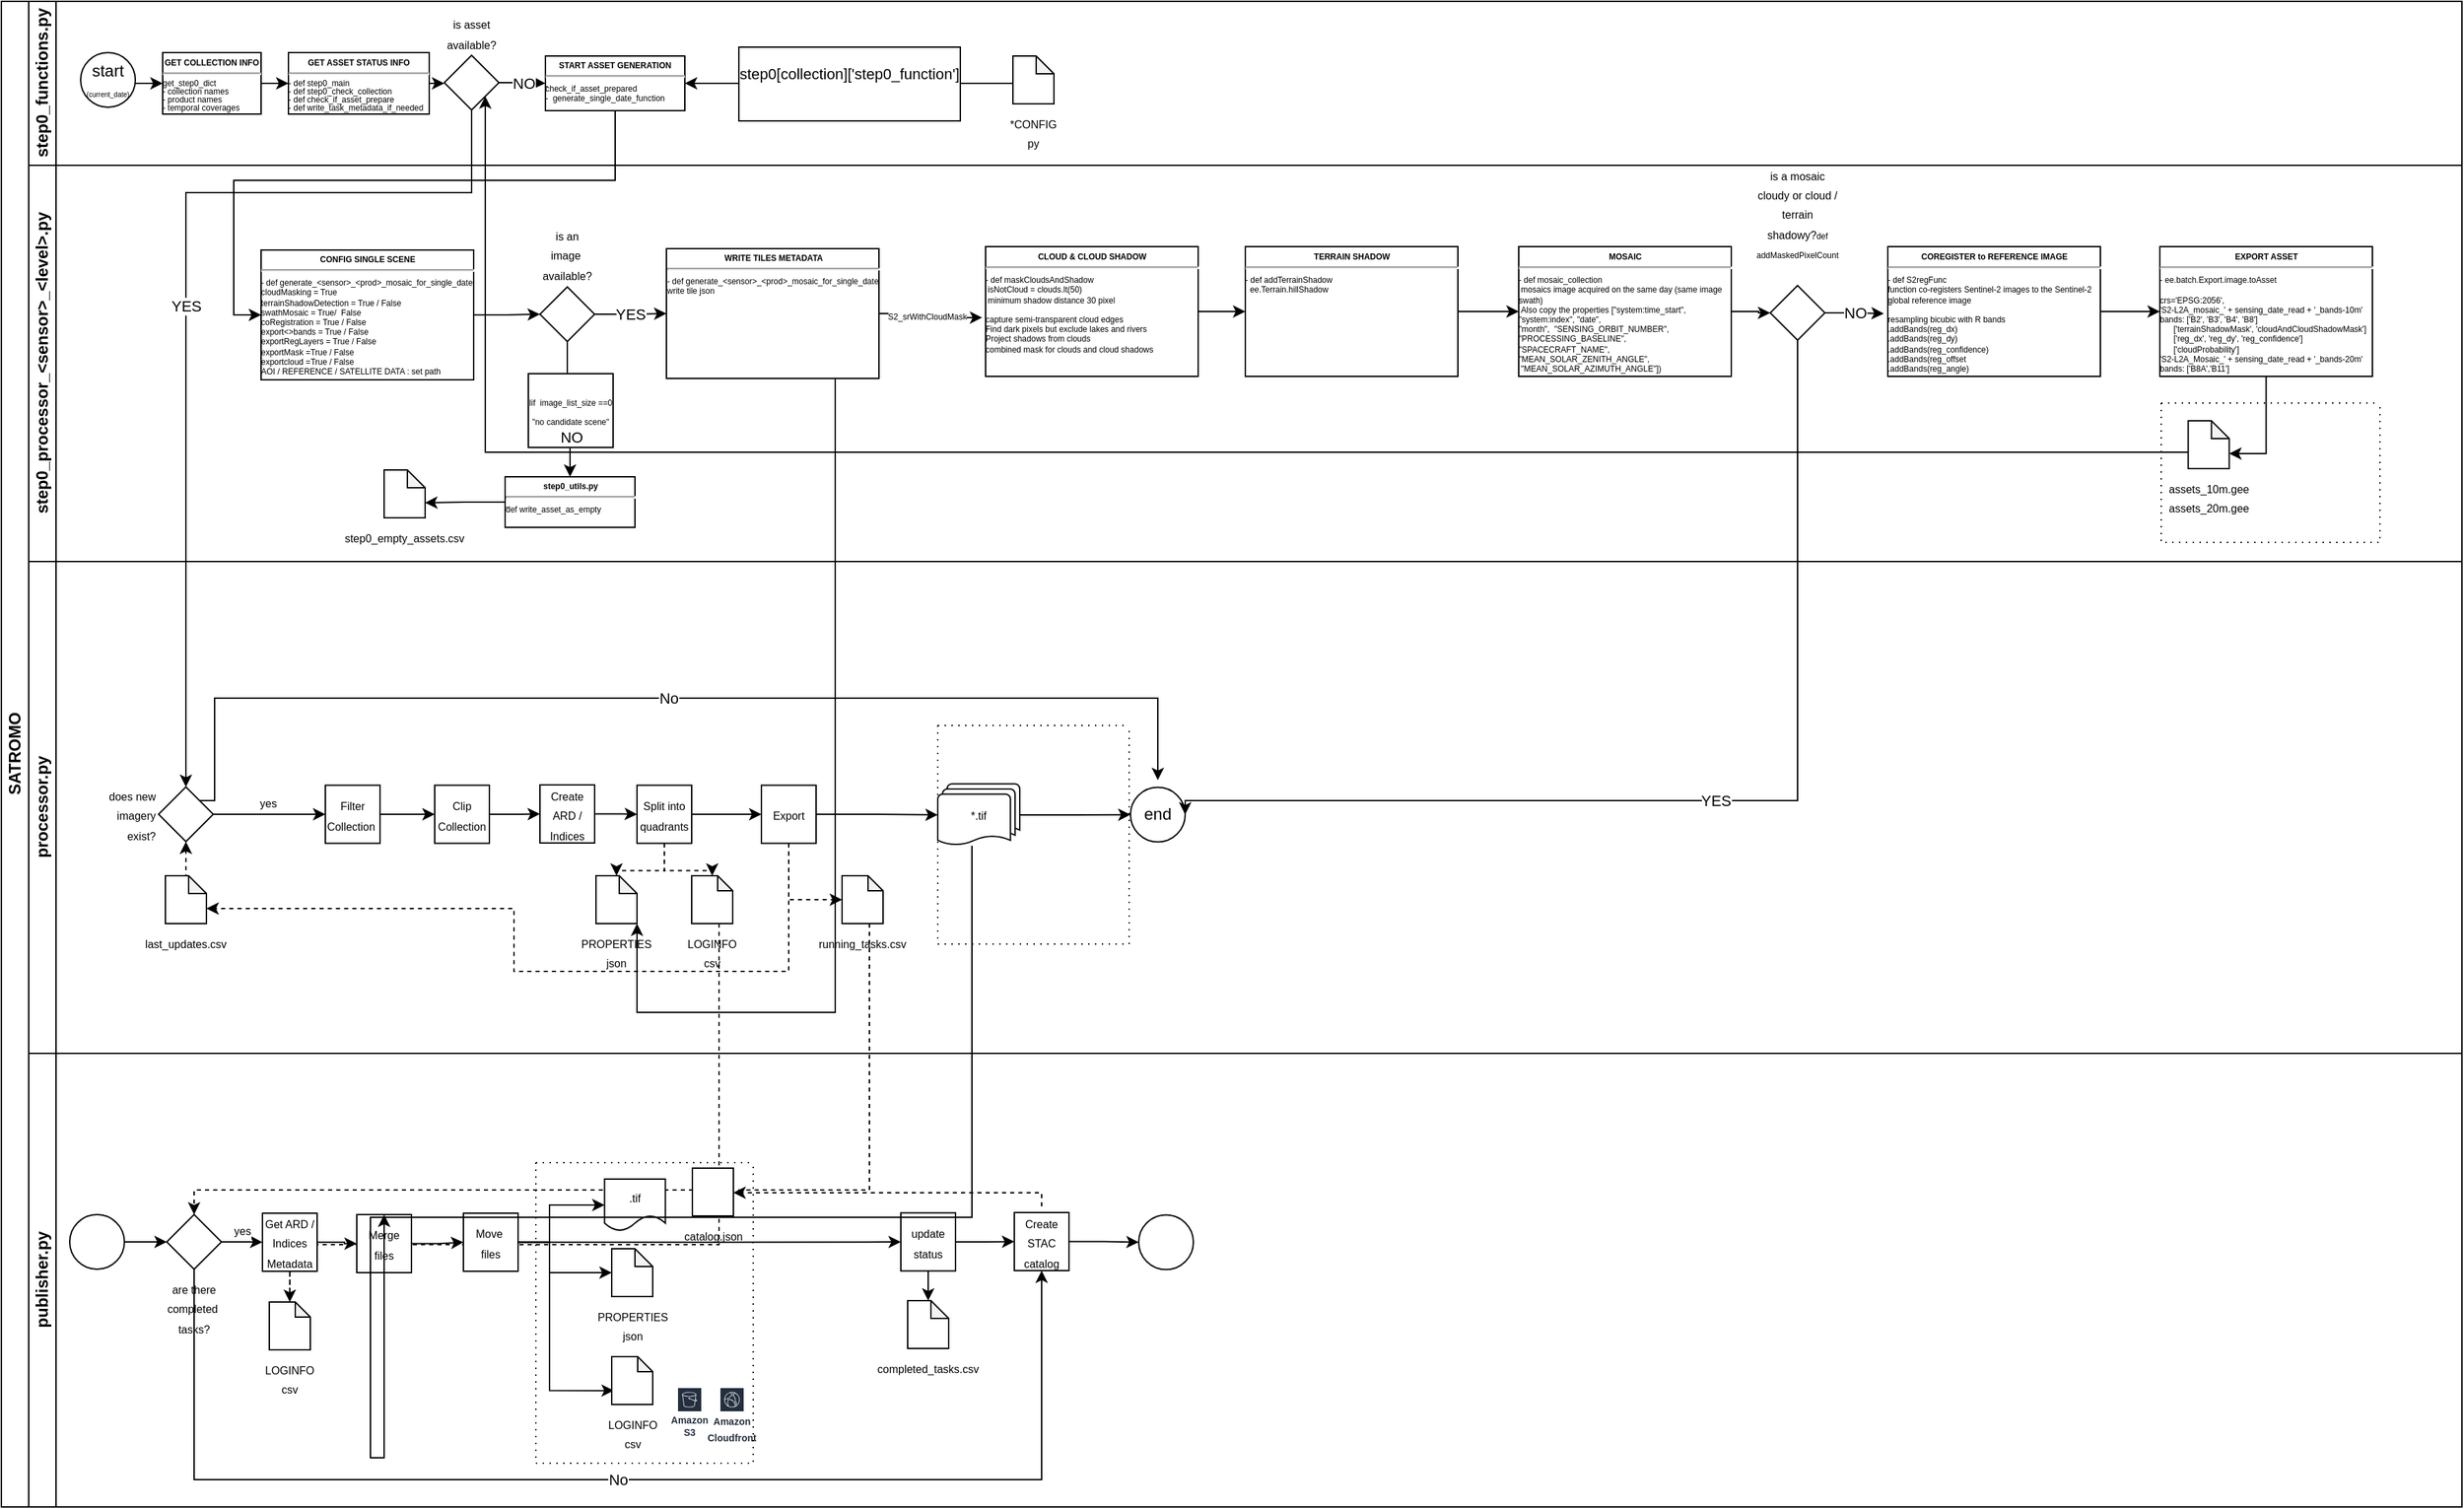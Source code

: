 <mxfile version="22.1.17" type="github">
  <diagram id="prtHgNgQTEPvFCAcTncT" name="Page-1">
    <mxGraphModel dx="2984" dy="2011" grid="1" gridSize="10" guides="1" tooltips="1" connect="1" arrows="1" fold="1" page="1" pageScale="1" pageWidth="1654" pageHeight="1169" math="0" shadow="0">
      <root>
        <mxCell id="0" />
        <mxCell id="1" parent="0" />
        <mxCell id="dNxyNK7c78bLwvsdeMH5-19" value="SATROMO" style="swimlane;html=1;childLayout=stackLayout;resizeParent=1;resizeParentMax=0;horizontal=0;startSize=20;horizontalStack=0;" parent="1" vertex="1">
          <mxGeometry x="40" y="530" width="1800" height="1102" as="geometry">
            <mxRectangle x="30" y="50" width="40" height="60" as="alternateBounds" />
          </mxGeometry>
        </mxCell>
        <mxCell id="R1mRM2v9SrcW-nyacFjG-60" style="edgeStyle=orthogonalEdgeStyle;rounded=0;orthogonalLoop=1;jettySize=auto;html=1;entryX=0.5;entryY=0;entryDx=0;entryDy=0;dashed=1;" parent="dNxyNK7c78bLwvsdeMH5-19" source="R1mRM2v9SrcW-nyacFjG-41" target="R1mRM2v9SrcW-nyacFjG-56" edge="1">
          <mxGeometry relative="1" as="geometry">
            <Array as="points">
              <mxPoint x="635" y="870" />
              <mxPoint x="141" y="870" />
            </Array>
          </mxGeometry>
        </mxCell>
        <mxCell id="R1mRM2v9SrcW-nyacFjG-63" style="edgeStyle=orthogonalEdgeStyle;rounded=0;orthogonalLoop=1;jettySize=auto;html=1;entryX=0.5;entryY=0;entryDx=0;entryDy=0;dashed=1;" parent="dNxyNK7c78bLwvsdeMH5-19" source="R1mRM2v9SrcW-nyacFjG-35" target="R1mRM2v9SrcW-nyacFjG-61" edge="1">
          <mxGeometry relative="1" as="geometry">
            <Array as="points">
              <mxPoint x="525" y="910" />
              <mxPoint x="211" y="910" />
            </Array>
          </mxGeometry>
        </mxCell>
        <mxCell id="dyGAlXozFLKTP85Kv3v4-216" value="step0_functions.py" style="swimlane;html=1;startSize=20;horizontal=0;" vertex="1" parent="dNxyNK7c78bLwvsdeMH5-19">
          <mxGeometry x="20" width="1780" height="120" as="geometry" />
        </mxCell>
        <mxCell id="dNxyNK7c78bLwvsdeMH5-23" value="start&lt;br&gt;&lt;font style=&quot;font-size: 5px;&quot;&gt;(current_date)&lt;/font&gt;" style="ellipse;whiteSpace=wrap;html=1;" parent="dyGAlXozFLKTP85Kv3v4-216" vertex="1">
          <mxGeometry x="38" y="37.5" width="40" height="40" as="geometry" />
        </mxCell>
        <mxCell id="dyGAlXozFLKTP85Kv3v4-7" value="&lt;p style=&quot;margin: 4px 0px 0px; text-align: center; font-size: 6px;&quot;&gt;&lt;b&gt;GET COLLECTION INFO&lt;/b&gt;&lt;/p&gt;&lt;hr style=&quot;font-size: 6px;&quot;&gt;&lt;div style=&quot;height: 2px; font-size: 6px;&quot;&gt;&lt;span style=&quot;border-color: var(--border-color); text-align: center;&quot;&gt;get_step0_dict&lt;/span&gt;&lt;br&gt;&lt;/div&gt;&lt;div style=&quot;height: 2px; font-size: 6px;&quot;&gt;&lt;br&gt;&lt;/div&gt;&lt;div style=&quot;height: 2px; font-size: 6px;&quot;&gt;&lt;br&gt;&lt;/div&gt;&lt;div style=&quot;height: 2px; font-size: 6px;&quot;&gt;- collection names&amp;nbsp;&amp;nbsp;&lt;/div&gt;&lt;div style=&quot;height: 2px; font-size: 6px;&quot;&gt;&lt;br&gt;&lt;/div&gt;&lt;div style=&quot;height: 2px; font-size: 6px;&quot;&gt;&lt;br&gt;&lt;/div&gt;&lt;div style=&quot;height: 2px; font-size: 6px;&quot;&gt;- product names&amp;nbsp;&amp;nbsp;&lt;/div&gt;&lt;div style=&quot;height: 2px; font-size: 6px;&quot;&gt;&lt;br&gt;&lt;/div&gt;&lt;div style=&quot;height: 2px; font-size: 6px;&quot;&gt;&lt;br style=&quot;font-size: 6px;&quot;&gt;&lt;/div&gt;&lt;div style=&quot;height: 2px; font-size: 6px;&quot;&gt;- temporal coverages&lt;/div&gt;" style="verticalAlign=top;align=left;overflow=fill;fontSize=6;fontFamily=Helvetica;html=1;whiteSpace=wrap;" vertex="1" parent="dyGAlXozFLKTP85Kv3v4-216">
          <mxGeometry x="98" y="37.5" width="72" height="45" as="geometry" />
        </mxCell>
        <mxCell id="dyGAlXozFLKTP85Kv3v4-16" style="edgeStyle=orthogonalEdgeStyle;rounded=0;orthogonalLoop=1;jettySize=auto;html=1;entryX=0;entryY=0.5;entryDx=0;entryDy=0;" edge="1" parent="dyGAlXozFLKTP85Kv3v4-216" source="dNxyNK7c78bLwvsdeMH5-23" target="dyGAlXozFLKTP85Kv3v4-7">
          <mxGeometry relative="1" as="geometry">
            <Array as="points">
              <mxPoint x="58" y="57.5" />
            </Array>
          </mxGeometry>
        </mxCell>
        <mxCell id="dyGAlXozFLKTP85Kv3v4-11" value="&lt;p style=&quot;margin: 4px 0px 0px; text-align: center; font-size: 6px;&quot;&gt;&lt;b style=&quot;background-color: initial;&quot;&gt;GET ASSET STATUS INFO&lt;/b&gt;&lt;br&gt;&lt;/p&gt;&lt;hr style=&quot;font-size: 6px;&quot;&gt;&lt;div style=&quot;height: 2px; font-size: 6px;&quot;&gt;- def step0_main&lt;/div&gt;&lt;div style=&quot;height: 2px; font-size: 6px;&quot;&gt;&lt;br&gt;&lt;/div&gt;&lt;div style=&quot;height: 2px; font-size: 6px;&quot;&gt;&lt;br&gt;&lt;/div&gt;&lt;div style=&quot;height: 2px; font-size: 6px;&quot;&gt;- def step0_check_collection&lt;/div&gt;&lt;div style=&quot;height: 2px; font-size: 6px;&quot;&gt;&lt;br style=&quot;font-size: 6px;&quot;&gt;&lt;/div&gt;&lt;div style=&quot;height: 2px; font-size: 6px;&quot;&gt;&lt;br&gt;&lt;/div&gt;&lt;div style=&quot;height: 2px; font-size: 6px;&quot;&gt;- def check_if_asset_prepare &amp;nbsp;&lt;/div&gt;&lt;div style=&quot;height: 2px; font-size: 6px;&quot;&gt;&lt;br&gt;&lt;/div&gt;&lt;div style=&quot;height: 2px; font-size: 6px;&quot;&gt;&lt;br&gt;&lt;/div&gt;&lt;div style=&quot;height: 2px; font-size: 6px;&quot;&gt;- def write_task_metadata_if_needed&lt;/div&gt;" style="verticalAlign=top;align=left;overflow=fill;fontSize=6;fontFamily=Helvetica;html=1;whiteSpace=wrap;" vertex="1" parent="dyGAlXozFLKTP85Kv3v4-216">
          <mxGeometry x="190" y="37.5" width="103" height="45" as="geometry" />
        </mxCell>
        <mxCell id="dyGAlXozFLKTP85Kv3v4-17" style="edgeStyle=orthogonalEdgeStyle;rounded=0;orthogonalLoop=1;jettySize=auto;html=1;entryX=0;entryY=0.5;entryDx=0;entryDy=0;" edge="1" parent="dyGAlXozFLKTP85Kv3v4-216" source="dyGAlXozFLKTP85Kv3v4-7" target="dyGAlXozFLKTP85Kv3v4-11">
          <mxGeometry relative="1" as="geometry" />
        </mxCell>
        <mxCell id="dyGAlXozFLKTP85Kv3v4-217" value="NO" style="edgeStyle=orthogonalEdgeStyle;rounded=0;orthogonalLoop=1;jettySize=auto;html=1;entryX=0;entryY=0.5;entryDx=0;entryDy=0;" edge="1" parent="dyGAlXozFLKTP85Kv3v4-216" source="dyGAlXozFLKTP85Kv3v4-14" target="dyGAlXozFLKTP85Kv3v4-20">
          <mxGeometry relative="1" as="geometry" />
        </mxCell>
        <mxCell id="dyGAlXozFLKTP85Kv3v4-14" value="&lt;font style=&quot;font-size: 8px;&quot;&gt;is asset available?&lt;/font&gt;" style="rhombus;whiteSpace=wrap;html=1;fontFamily=Helvetica;fontSize=12;fontColor=#000000;align=center;verticalAlign=bottom;labelPosition=center;verticalLabelPosition=top;" vertex="1" parent="dyGAlXozFLKTP85Kv3v4-216">
          <mxGeometry x="304" y="39.5" width="40" height="40" as="geometry" />
        </mxCell>
        <mxCell id="dyGAlXozFLKTP85Kv3v4-24" style="edgeStyle=orthogonalEdgeStyle;rounded=0;orthogonalLoop=1;jettySize=auto;html=1;exitX=1;exitY=0.5;exitDx=0;exitDy=0;entryX=0;entryY=0.5;entryDx=0;entryDy=0;" edge="1" parent="dyGAlXozFLKTP85Kv3v4-216" source="dyGAlXozFLKTP85Kv3v4-11" target="dyGAlXozFLKTP85Kv3v4-14">
          <mxGeometry relative="1" as="geometry" />
        </mxCell>
        <mxCell id="dyGAlXozFLKTP85Kv3v4-20" value="&lt;p style=&quot;margin: 4px 0px 0px; text-align: center;&quot;&gt;&lt;b&gt;START ASSET GENERATION&lt;/b&gt;&lt;br&gt;&lt;/p&gt;&lt;hr style=&quot;font-size: 6px;&quot;&gt;&lt;div style=&quot;height: 2px; font-size: 6px;&quot;&gt;-&amp;nbsp;&lt;/div&gt;check_if_asset_prepared&lt;br&gt;-&amp;nbsp;&amp;nbsp;generate_single_date_function" style="verticalAlign=top;align=left;overflow=fill;fontSize=6;fontFamily=Helvetica;html=1;whiteSpace=wrap;" vertex="1" parent="dyGAlXozFLKTP85Kv3v4-216">
          <mxGeometry x="378" y="40" width="102" height="40" as="geometry" />
        </mxCell>
        <mxCell id="dyGAlXozFLKTP85Kv3v4-9" value="&lt;span style=&quot;font-size: 8px;&quot;&gt;*CONFIG&lt;br&gt;py&lt;br&gt;&lt;/span&gt;" style="shape=note;whiteSpace=wrap;html=1;backgroundOutline=1;darkOpacity=0.05;size=13;labelPosition=center;verticalLabelPosition=bottom;align=center;verticalAlign=top;" vertex="1" parent="dyGAlXozFLKTP85Kv3v4-216">
          <mxGeometry x="720" y="40" width="30" height="35" as="geometry" />
        </mxCell>
        <mxCell id="dyGAlXozFLKTP85Kv3v4-213" value="&#xa;&lt;span style=&quot;color: rgb(0, 0, 0); font-family: Helvetica; font-size: 11px; font-style: normal; font-variant-ligatures: normal; font-variant-caps: normal; font-weight: 400; letter-spacing: normal; orphans: 2; text-align: center; text-indent: 0px; text-transform: none; widows: 2; word-spacing: 0px; -webkit-text-stroke-width: 0px; background-color: rgb(255, 255, 255); text-decoration-thickness: initial; text-decoration-style: initial; text-decoration-color: initial; float: none; display: inline !important;&quot;&gt;step0[collection][&#39;step0_function&#39;]&lt;/span&gt;&#xa;&#xa;" style="edgeStyle=orthogonalEdgeStyle;rounded=0;orthogonalLoop=1;jettySize=auto;html=1;entryX=1;entryY=0.5;entryDx=0;entryDy=0;labelBorderColor=default;" edge="1" parent="dyGAlXozFLKTP85Kv3v4-216" source="dyGAlXozFLKTP85Kv3v4-9" target="dyGAlXozFLKTP85Kv3v4-20">
          <mxGeometry relative="1" as="geometry">
            <Array as="points">
              <mxPoint x="710" y="60" />
              <mxPoint x="710" y="60" />
            </Array>
          </mxGeometry>
        </mxCell>
        <mxCell id="dyGAlXozFLKTP85Kv3v4-222" value="" style="shape=image;html=1;verticalAlign=top;verticalLabelPosition=bottom;labelBackgroundColor=#ffffff;imageAspect=0;aspect=fixed;image=https://cdn0.iconfinder.com/data/icons/social-network-9/50/29-128.png" vertex="1" parent="dyGAlXozFLKTP85Kv3v4-216">
          <mxGeometry x="30" y="10" width="24" height="24" as="geometry" />
        </mxCell>
        <mxCell id="dyGAlXozFLKTP85Kv3v4-214" value="step0_processor_&amp;lt;sensor&amp;gt;_&amp;lt;level&amp;gt;.py" style="swimlane;html=1;startSize=20;horizontal=0;" vertex="1" parent="dNxyNK7c78bLwvsdeMH5-19">
          <mxGeometry x="20" y="120" width="1780" height="290" as="geometry" />
        </mxCell>
        <mxCell id="dyGAlXozFLKTP85Kv3v4-104" value="&lt;p style=&quot;margin: 4px 0px 0px; text-align: center;&quot;&gt;&lt;b&gt;CONFIG SINGLE SCENE&lt;/b&gt;&lt;br&gt;&lt;/p&gt;&lt;hr style=&quot;font-size: 6px;&quot;&gt;&lt;div style=&quot;height: 2px; font-size: 6px;&quot;&gt;&lt;/div&gt;- def generate_&amp;lt;sensor&amp;gt;_&amp;lt;prod&amp;gt;_mosaic_for_single_date&lt;br&gt;cloudMasking = True&lt;br&gt;terrainShadowDetection = True / False&lt;br&gt;swathMosaic = True/&amp;nbsp; False&lt;br&gt;coRegistration = True / False&lt;br&gt;export&amp;lt;&amp;gt;bands = True / False&lt;br&gt;exportRegLayers = True / False&lt;br&gt;exportMask =True / False&lt;br&gt;exportcloud =True / False&lt;br&gt;AOI / REFERENCE / SATELLITE DATA : set path" style="verticalAlign=top;align=left;overflow=fill;fontSize=6;fontFamily=Helvetica;html=1;whiteSpace=wrap;" vertex="1" parent="dyGAlXozFLKTP85Kv3v4-214">
          <mxGeometry x="170" y="62" width="155.5" height="95" as="geometry" />
        </mxCell>
        <mxCell id="dyGAlXozFLKTP85Kv3v4-106" value="&lt;font style=&quot;font-size: 8px;&quot;&gt;is an image&amp;nbsp; available?&lt;/font&gt;" style="rhombus;whiteSpace=wrap;html=1;fontFamily=Helvetica;fontSize=12;fontColor=#000000;align=center;verticalAlign=bottom;labelPosition=center;verticalLabelPosition=top;" vertex="1" parent="dyGAlXozFLKTP85Kv3v4-214">
          <mxGeometry x="374" y="89" width="40" height="40" as="geometry" />
        </mxCell>
        <mxCell id="dyGAlXozFLKTP85Kv3v4-121" style="edgeStyle=orthogonalEdgeStyle;rounded=0;orthogonalLoop=1;jettySize=auto;html=1;exitX=1;exitY=0.5;exitDx=0;exitDy=0;" edge="1" parent="dyGAlXozFLKTP85Kv3v4-214" source="dyGAlXozFLKTP85Kv3v4-104" target="dyGAlXozFLKTP85Kv3v4-106">
          <mxGeometry relative="1" as="geometry" />
        </mxCell>
        <mxCell id="dyGAlXozFLKTP85Kv3v4-108" value="&lt;p style=&quot;margin: 4px 0px 0px; text-align: center;&quot;&gt;&lt;b&gt;step0_utils.py&lt;/b&gt;&lt;br&gt;&lt;/p&gt;&lt;hr style=&quot;font-size: 6px;&quot;&gt;&lt;div style=&quot;height: 2px; font-size: 6px;&quot;&gt;-&amp;nbsp;&lt;/div&gt;def&amp;nbsp;write_asset_as_empty" style="verticalAlign=top;align=left;overflow=fill;fontSize=6;fontFamily=Helvetica;html=1;whiteSpace=wrap;" vertex="1" parent="dyGAlXozFLKTP85Kv3v4-214">
          <mxGeometry x="348.5" y="228" width="95" height="37" as="geometry" />
        </mxCell>
        <mxCell id="dyGAlXozFLKTP85Kv3v4-110" value="&lt;br&gt;&lt;font style=&quot;border-color: var(--border-color); color: rgb(0, 0, 0); font-family: Helvetica; font-style: normal; font-variant-ligatures: normal; font-variant-caps: normal; font-weight: 400; letter-spacing: normal; orphans: 2; text-align: center; text-indent: 0px; text-transform: none; widows: 2; word-spacing: 0px; -webkit-text-stroke-width: 0px; text-decoration-thickness: initial; text-decoration-style: initial; text-decoration-color: initial; font-size: 6px;&quot;&gt;Iif&amp;nbsp; image_list_size ==0&lt;br style=&quot;border-color: var(--border-color);&quot;&gt;&quot;no candidate scene&quot;&lt;br style=&quot;border-color: var(--border-color);&quot;&gt;&amp;nbsp;&lt;/font&gt;&lt;span style=&quot;color: rgb(0, 0, 0); font-family: Helvetica; font-size: 11px; font-style: normal; font-variant-ligatures: normal; font-variant-caps: normal; font-weight: 400; letter-spacing: normal; orphans: 2; text-align: center; text-indent: 0px; text-transform: none; widows: 2; word-spacing: 0px; -webkit-text-stroke-width: 0px; background-color: rgb(255, 255, 255); text-decoration-thickness: initial; text-decoration-style: initial; text-decoration-color: initial; float: none; display: inline !important;&quot;&gt;NO&lt;/span&gt;" style="edgeStyle=orthogonalEdgeStyle;rounded=0;orthogonalLoop=1;jettySize=auto;html=1;labelBorderColor=default;" edge="1" parent="dyGAlXozFLKTP85Kv3v4-214" source="dyGAlXozFLKTP85Kv3v4-106" target="dyGAlXozFLKTP85Kv3v4-108">
          <mxGeometry x="0.01" relative="1" as="geometry">
            <mxPoint x="394" y="156" as="targetPoint" />
            <mxPoint as="offset" />
          </mxGeometry>
        </mxCell>
        <mxCell id="dyGAlXozFLKTP85Kv3v4-111" value="&lt;font style=&quot;font-size: 8px;&quot;&gt;step0_empty_assets.csv&lt;/font&gt;" style="shape=note;whiteSpace=wrap;html=1;backgroundOutline=1;darkOpacity=0.05;size=13;labelPosition=center;verticalLabelPosition=bottom;align=center;verticalAlign=top;" vertex="1" parent="dyGAlXozFLKTP85Kv3v4-214">
          <mxGeometry x="260" y="223" width="30" height="35" as="geometry" />
        </mxCell>
        <mxCell id="dyGAlXozFLKTP85Kv3v4-113" value="&lt;p style=&quot;margin: 4px 0px 0px; text-align: center;&quot;&gt;&lt;b&gt;WRITE TILES METADATA&lt;/b&gt;&lt;br&gt;&lt;/p&gt;&lt;hr style=&quot;font-size: 6px;&quot;&gt;&lt;div style=&quot;height: 2px; font-size: 6px;&quot;&gt;&lt;/div&gt;- def generate_&amp;lt;sensor&amp;gt;_&amp;lt;prod&amp;gt;_mosaic_for_single_date&lt;br&gt;write tile json" style="verticalAlign=top;align=left;overflow=fill;fontSize=6;fontFamily=Helvetica;html=1;whiteSpace=wrap;" vertex="1" parent="dyGAlXozFLKTP85Kv3v4-214">
          <mxGeometry x="466.5" y="61" width="155.5" height="95" as="geometry" />
        </mxCell>
        <mxCell id="dyGAlXozFLKTP85Kv3v4-122" value="YES" style="edgeStyle=orthogonalEdgeStyle;rounded=0;orthogonalLoop=1;jettySize=auto;html=1;exitX=1;exitY=0.5;exitDx=0;exitDy=0;entryX=0;entryY=0.5;entryDx=0;entryDy=0;" edge="1" parent="dyGAlXozFLKTP85Kv3v4-214" source="dyGAlXozFLKTP85Kv3v4-106" target="dyGAlXozFLKTP85Kv3v4-113">
          <mxGeometry relative="1" as="geometry" />
        </mxCell>
        <mxCell id="dyGAlXozFLKTP85Kv3v4-124" style="edgeStyle=orthogonalEdgeStyle;rounded=0;orthogonalLoop=1;jettySize=auto;html=1;entryX=0;entryY=0;entryDx=30;entryDy=24;entryPerimeter=0;" edge="1" parent="dyGAlXozFLKTP85Kv3v4-214" source="dyGAlXozFLKTP85Kv3v4-108" target="dyGAlXozFLKTP85Kv3v4-111">
          <mxGeometry relative="1" as="geometry" />
        </mxCell>
        <mxCell id="dyGAlXozFLKTP85Kv3v4-131" value="&lt;p style=&quot;margin: 4px 0px 0px; text-align: center;&quot;&gt;&lt;b&gt;CLOUD &amp;amp; CLOUD SHADOW&lt;/b&gt;&lt;br&gt;&lt;/p&gt;&lt;hr style=&quot;font-size: 6px;&quot;&gt;&lt;div style=&quot;height: 2px; font-size: 6px;&quot;&gt;&lt;/div&gt;- def&amp;nbsp;maskCloudsAndShadow&lt;br&gt;&lt;font style=&quot;border-color: var(--border-color); text-align: center;&quot;&gt;&amp;nbsp;isNotCloud = clouds.lt(50)&lt;br style=&quot;border-color: var(--border-color);&quot;&gt;&lt;/font&gt;&lt;font style=&quot;border-color: var(--border-color); text-align: center;&quot;&gt;&amp;nbsp;minimum shadow distance 30 pixel&lt;br&gt;&lt;br&gt;capture semi-transparent cloud edges&lt;br&gt;Find dark pixels but exclude lakes and rivers&lt;br&gt;Project shadows from clouds&lt;br&gt;combined mask for clouds and cloud shadows&lt;br&gt;&lt;/font&gt;" style="verticalAlign=top;align=left;overflow=fill;fontSize=6;fontFamily=Helvetica;html=1;whiteSpace=wrap;" vertex="1" parent="dyGAlXozFLKTP85Kv3v4-214">
          <mxGeometry x="700" y="59.5" width="155.5" height="95" as="geometry" />
        </mxCell>
        <mxCell id="dyGAlXozFLKTP85Kv3v4-126" style="edgeStyle=orthogonalEdgeStyle;rounded=0;orthogonalLoop=1;jettySize=auto;html=1;entryX=-0.016;entryY=0.547;entryDx=0;entryDy=0;entryPerimeter=0;" edge="1" parent="dyGAlXozFLKTP85Kv3v4-214" source="dyGAlXozFLKTP85Kv3v4-113" target="dyGAlXozFLKTP85Kv3v4-131">
          <mxGeometry relative="1" as="geometry" />
        </mxCell>
        <mxCell id="dyGAlXozFLKTP85Kv3v4-127" value="&lt;font style=&quot;font-size: 6px;&quot;&gt;S2_srWithCloudMask&lt;br&gt;&lt;/font&gt;" style="edgeLabel;html=1;align=center;verticalAlign=middle;resizable=0;points=[];" vertex="1" connectable="0" parent="dyGAlXozFLKTP85Kv3v4-126">
          <mxGeometry x="-0.28" y="1" relative="1" as="geometry">
            <mxPoint x="6" y="1" as="offset" />
          </mxGeometry>
        </mxCell>
        <mxCell id="dyGAlXozFLKTP85Kv3v4-134" value="&lt;p style=&quot;margin: 4px 0px 0px; text-align: center;&quot;&gt;&lt;b&gt;TERRAIN SHADOW&lt;/b&gt;&lt;br&gt;&lt;/p&gt;&lt;hr style=&quot;font-size: 6px;&quot;&gt;&lt;div style=&quot;height: 2px; font-size: 6px;&quot;&gt;&lt;/div&gt;- def addTerrainShadow&lt;br&gt;&lt;font style=&quot;border-color: var(--border-color); text-align: center;&quot;&gt;&amp;nbsp;&amp;nbsp;ee.Terrain.hillShadow&lt;/font&gt;" style="verticalAlign=top;align=left;overflow=fill;fontSize=6;fontFamily=Helvetica;html=1;whiteSpace=wrap;" vertex="1" parent="dyGAlXozFLKTP85Kv3v4-214">
          <mxGeometry x="890" y="59.5" width="155.5" height="95" as="geometry" />
        </mxCell>
        <mxCell id="dyGAlXozFLKTP85Kv3v4-137" style="edgeStyle=orthogonalEdgeStyle;rounded=0;orthogonalLoop=1;jettySize=auto;html=1;exitX=1;exitY=0.5;exitDx=0;exitDy=0;entryX=0;entryY=0.5;entryDx=0;entryDy=0;" edge="1" parent="dyGAlXozFLKTP85Kv3v4-214" source="dyGAlXozFLKTP85Kv3v4-131" target="dyGAlXozFLKTP85Kv3v4-134">
          <mxGeometry relative="1" as="geometry" />
        </mxCell>
        <mxCell id="dyGAlXozFLKTP85Kv3v4-136" value="&lt;p style=&quot;margin: 4px 0px 0px; text-align: center;&quot;&gt;&lt;b&gt;MOSAIC&lt;/b&gt;&lt;br&gt;&lt;/p&gt;&lt;hr style=&quot;font-size: 6px;&quot;&gt;&lt;div style=&quot;height: 2px; font-size: 6px;&quot;&gt;&lt;/div&gt;- def mosaic_collection&lt;br&gt;&amp;nbsp;mosaics image acquired on the same day (same image swath)&lt;br&gt;&lt;font style=&quot;border-color: var(--border-color); text-align: center;&quot;&gt;&amp;nbsp;Also copy the properties&amp;nbsp;&lt;span style=&quot;background-color: initial;&quot;&gt;[&quot;system:time_start&quot;, &quot;system:index&quot;, &quot;date&quot;, &quot;month&quot;,&amp;nbsp;&lt;/span&gt;&lt;span style=&quot;background-color: initial;&quot;&gt;&amp;nbsp;&quot;SENSING_ORBIT_NUMBER&quot;, &quot;PROCESSING_BASELINE&quot;,&lt;/span&gt;&lt;span style=&quot;background-color: initial;&quot;&gt;&amp;nbsp; &amp;nbsp; &amp;nbsp; &amp;nbsp; &amp;nbsp; &amp;nbsp; &amp;nbsp; &amp;nbsp; &amp;nbsp; &amp;nbsp; &amp;nbsp; &amp;nbsp; &amp;nbsp; &amp;nbsp; &amp;nbsp; &amp;nbsp; &amp;nbsp; &amp;nbsp; &amp;nbsp; &amp;nbsp; &amp;nbsp; &amp;nbsp; &amp;nbsp; &quot;SPACECRAFT_NAME&quot;, &quot;MEAN_SOLAR_ZENITH_ANGLE&quot;,&lt;/span&gt;&lt;span style=&quot;background-color: initial;&quot;&gt;&amp;nbsp; &amp;nbsp; &amp;nbsp; &amp;nbsp; &amp;nbsp; &amp;nbsp; &amp;nbsp; &amp;nbsp; &amp;nbsp; &amp;nbsp; &amp;nbsp; &amp;nbsp; &amp;nbsp; &amp;nbsp; &amp;nbsp; &amp;nbsp; &amp;nbsp; &amp;nbsp; &amp;nbsp;&quot;MEAN_SOLAR_AZIMUTH_ANGLE&quot;])&lt;/span&gt;&lt;span style=&quot;background-color: initial;&quot;&gt;&lt;br&gt;&lt;/span&gt;&lt;/font&gt;" style="verticalAlign=top;align=left;overflow=fill;fontSize=6;fontFamily=Helvetica;html=1;whiteSpace=wrap;" vertex="1" parent="dyGAlXozFLKTP85Kv3v4-214">
          <mxGeometry x="1090" y="59.5" width="155.5" height="95" as="geometry" />
        </mxCell>
        <mxCell id="dyGAlXozFLKTP85Kv3v4-138" style="edgeStyle=orthogonalEdgeStyle;rounded=0;orthogonalLoop=1;jettySize=auto;html=1;entryX=0;entryY=0.5;entryDx=0;entryDy=0;" edge="1" parent="dyGAlXozFLKTP85Kv3v4-214" source="dyGAlXozFLKTP85Kv3v4-134" target="dyGAlXozFLKTP85Kv3v4-136">
          <mxGeometry relative="1" as="geometry" />
        </mxCell>
        <mxCell id="dyGAlXozFLKTP85Kv3v4-125" value="&lt;font style=&quot;font-size: 8px;&quot;&gt;is a mosaic&lt;br&gt;cloudy or cloud / terrain shadowy?&lt;span style=&quot;font-size: 6px; background-color: initial;&quot;&gt;def addMaskedPixelCount&lt;/span&gt;&lt;br&gt;&lt;/font&gt;&lt;font style=&quot;font-size: 10px;&quot;&gt;&lt;br&gt;&lt;/font&gt;" style="rhombus;whiteSpace=wrap;html=1;fontFamily=Helvetica;fontSize=12;fontColor=#000000;align=center;verticalAlign=bottom;labelPosition=center;verticalLabelPosition=top;" vertex="1" parent="dyGAlXozFLKTP85Kv3v4-214">
          <mxGeometry x="1274" y="88" width="40" height="40" as="geometry" />
        </mxCell>
        <mxCell id="dyGAlXozFLKTP85Kv3v4-140" value="&lt;p style=&quot;margin: 4px 0px 0px; text-align: center;&quot;&gt;&lt;b&gt;COREGISTER to REFERENCE IMAGE&lt;/b&gt;&lt;br&gt;&lt;/p&gt;&lt;hr style=&quot;font-size: 6px;&quot;&gt;&lt;div style=&quot;height: 2px; font-size: 6px;&quot;&gt;&lt;/div&gt;- def S2regFunc&lt;br&gt;function co-registers Sentinel-2 images to the Sentinel-2 global reference image&lt;br&gt;&lt;br&gt;resampling bicubic with R bands&lt;br&gt;&lt;span style=&quot;background-color: initial; text-align: center;&quot;&gt;.addBands(reg_dx)&lt;br&gt;&lt;/span&gt;&lt;span style=&quot;background-color: initial; text-align: center;&quot;&gt;.addBands(reg_dy)&amp;nbsp;&lt;br&gt;&lt;/span&gt;&lt;span style=&quot;background-color: initial; text-align: center;&quot;&gt;.addBands(reg_confidence)&amp;nbsp;&lt;br&gt;&lt;/span&gt;&lt;span style=&quot;background-color: initial; text-align: center;&quot;&gt;.addBands(reg_offset&lt;br&gt;&lt;/span&gt;&lt;span style=&quot;background-color: initial; text-align: center;&quot;&gt;.addBands(reg_angle)&lt;/span&gt;&lt;span style=&quot;background-color: initial; text-align: center;&quot;&gt;&lt;br&gt;&lt;/span&gt;" style="verticalAlign=top;align=left;overflow=fill;fontSize=6;fontFamily=Helvetica;html=1;whiteSpace=wrap;" vertex="1" parent="dyGAlXozFLKTP85Kv3v4-214">
          <mxGeometry x="1360" y="59.5" width="155.5" height="95" as="geometry" />
        </mxCell>
        <mxCell id="dyGAlXozFLKTP85Kv3v4-139" style="edgeStyle=orthogonalEdgeStyle;rounded=0;orthogonalLoop=1;jettySize=auto;html=1;entryX=0;entryY=0.5;entryDx=0;entryDy=0;" edge="1" parent="dyGAlXozFLKTP85Kv3v4-214" source="dyGAlXozFLKTP85Kv3v4-136" target="dyGAlXozFLKTP85Kv3v4-125">
          <mxGeometry relative="1" as="geometry" />
        </mxCell>
        <mxCell id="dyGAlXozFLKTP85Kv3v4-141" value="NO" style="edgeStyle=orthogonalEdgeStyle;rounded=0;orthogonalLoop=1;jettySize=auto;html=1;exitX=1;exitY=0.5;exitDx=0;exitDy=0;entryX=-0.019;entryY=0.516;entryDx=0;entryDy=0;entryPerimeter=0;" edge="1" parent="dyGAlXozFLKTP85Kv3v4-214" source="dyGAlXozFLKTP85Kv3v4-125" target="dyGAlXozFLKTP85Kv3v4-140">
          <mxGeometry relative="1" as="geometry" />
        </mxCell>
        <mxCell id="dyGAlXozFLKTP85Kv3v4-142" value="&lt;p style=&quot;margin: 4px 0px 0px; text-align: center;&quot;&gt;&lt;b&gt;EXPORT ASSET&lt;/b&gt;&lt;br&gt;&lt;/p&gt;&lt;hr style=&quot;font-size: 6px;&quot;&gt;&lt;div style=&quot;height: 2px; font-size: 6px;&quot;&gt;&lt;/div&gt;-&amp;nbsp;ee.batch.Export.image.toAsset&lt;br&gt;&lt;br&gt;crs=&#39;EPSG:2056&#39;,&lt;br&gt;&#39;S2-L2A_mosaic_&#39; + sensing_date_read + &#39;_bands-10m&#39;&lt;br&gt;bands:&amp;nbsp;[&#39;B2&#39;, &#39;B3&#39;, &#39;B4&#39;, &#39;B8&#39;]&lt;br&gt;&amp;nbsp; &amp;nbsp; &amp;nbsp; [&#39;terrainShadowMask&#39;, &#39;cloudAndCloudShadowMask&#39;]&lt;br&gt;&amp;nbsp; &amp;nbsp; &amp;nbsp; [&#39;reg_dx&#39;, &#39;reg_dy&#39;, &#39;reg_confidence&#39;]&lt;br&gt;&amp;nbsp; &amp;nbsp; &amp;nbsp;&amp;nbsp;[&#39;cloudProbability&#39;]&lt;br&gt;&#39;S2-L2A_Mosaic_&#39; + sensing_date_read + &#39;_bands-20m&#39;&lt;br&gt;bands: [&#39;B8A&#39;,&#39;B11&#39;]" style="verticalAlign=top;align=left;overflow=fill;fontSize=6;fontFamily=Helvetica;html=1;whiteSpace=wrap;" vertex="1" parent="dyGAlXozFLKTP85Kv3v4-214">
          <mxGeometry x="1559" y="59.5" width="155.5" height="95" as="geometry" />
        </mxCell>
        <mxCell id="dyGAlXozFLKTP85Kv3v4-206" value="&lt;font style=&quot;font-size: 8px;&quot;&gt;assets_10m.gee&lt;br&gt;assets_20m.gee&lt;br&gt;&lt;br&gt;&lt;/font&gt;" style="shape=note;whiteSpace=wrap;html=1;backgroundOutline=1;darkOpacity=0.05;size=13;labelPosition=center;verticalLabelPosition=bottom;align=center;verticalAlign=top;" vertex="1" parent="dyGAlXozFLKTP85Kv3v4-214">
          <mxGeometry x="1579.75" y="187" width="30" height="35" as="geometry" />
        </mxCell>
        <mxCell id="dyGAlXozFLKTP85Kv3v4-208" style="edgeStyle=orthogonalEdgeStyle;rounded=0;orthogonalLoop=1;jettySize=auto;html=1;entryX=0;entryY=0;entryDx=30.0;entryDy=24;entryPerimeter=0;" edge="1" parent="dyGAlXozFLKTP85Kv3v4-214" source="dyGAlXozFLKTP85Kv3v4-142" target="dyGAlXozFLKTP85Kv3v4-206">
          <mxGeometry relative="1" as="geometry" />
        </mxCell>
        <mxCell id="dyGAlXozFLKTP85Kv3v4-205" style="edgeStyle=orthogonalEdgeStyle;rounded=0;orthogonalLoop=1;jettySize=auto;html=1;entryX=0;entryY=0.5;entryDx=0;entryDy=0;" edge="1" parent="dyGAlXozFLKTP85Kv3v4-214" source="dyGAlXozFLKTP85Kv3v4-140" target="dyGAlXozFLKTP85Kv3v4-142">
          <mxGeometry relative="1" as="geometry" />
        </mxCell>
        <mxCell id="dyGAlXozFLKTP85Kv3v4-221" value="" style="shape=image;html=1;verticalAlign=top;verticalLabelPosition=bottom;labelBackgroundColor=#ffffff;imageAspect=0;aspect=fixed;image=https://cdn0.iconfinder.com/data/icons/social-network-9/50/29-128.png" vertex="1" parent="dyGAlXozFLKTP85Kv3v4-214">
          <mxGeometry x="30" y="10" width="24" height="24" as="geometry" />
        </mxCell>
        <mxCell id="dNxyNK7c78bLwvsdeMH5-20" value="processor.py" style="swimlane;html=1;startSize=20;horizontal=0;" parent="dNxyNK7c78bLwvsdeMH5-19" vertex="1">
          <mxGeometry x="20" y="410" width="1780" height="360" as="geometry" />
        </mxCell>
        <mxCell id="R1mRM2v9SrcW-nyacFjG-58" value="" style="shape=image;html=1;verticalAlign=top;verticalLabelPosition=bottom;labelBackgroundColor=#ffffff;imageAspect=0;aspect=fixed;image=https://cdn0.iconfinder.com/data/icons/social-network-9/50/29-128.png" parent="dNxyNK7c78bLwvsdeMH5-20" vertex="1">
          <mxGeometry x="30" y="6" width="24" height="24" as="geometry" />
        </mxCell>
        <mxCell id="dNxyNK7c78bLwvsdeMH5-32" value="end" style="ellipse;whiteSpace=wrap;html=1;" parent="dNxyNK7c78bLwvsdeMH5-20" vertex="1">
          <mxGeometry x="806" y="165.25" width="40" height="40" as="geometry" />
        </mxCell>
        <mxCell id="R1mRM2v9SrcW-nyacFjG-2" value="yes&amp;nbsp;" style="edgeStyle=orthogonalEdgeStyle;rounded=0;orthogonalLoop=1;jettySize=auto;html=1;exitX=1;exitY=0.5;exitDx=0;exitDy=0;labelPosition=center;verticalLabelPosition=top;align=center;verticalAlign=bottom;fontSize=8;" parent="dNxyNK7c78bLwvsdeMH5-20" source="SaRvPY5KLAKqEFSmgEiV-3" target="dNxyNK7c78bLwvsdeMH5-30" edge="1">
          <mxGeometry relative="1" as="geometry" />
        </mxCell>
        <mxCell id="0T3khw3Om7fpAPWbkNdE-1" value="No" style="edgeStyle=orthogonalEdgeStyle;rounded=0;orthogonalLoop=1;jettySize=auto;html=1;exitX=1;exitY=0;exitDx=0;exitDy=0;" parent="dNxyNK7c78bLwvsdeMH5-20" source="SaRvPY5KLAKqEFSmgEiV-3" edge="1">
          <mxGeometry relative="1" as="geometry">
            <mxPoint x="826" y="160" as="targetPoint" />
            <Array as="points">
              <mxPoint x="136" y="175" />
              <mxPoint x="136" y="100" />
              <mxPoint x="826" y="100" />
            </Array>
          </mxGeometry>
        </mxCell>
        <mxCell id="SaRvPY5KLAKqEFSmgEiV-3" value="&lt;font style=&quot;font-size: 8px;&quot;&gt;does&amp;nbsp;new imagery exist?&lt;/font&gt;" style="rhombus;whiteSpace=wrap;html=1;fontFamily=Helvetica;fontSize=12;fontColor=#000000;align=right;verticalAlign=middle;labelPosition=left;verticalLabelPosition=middle;" parent="dNxyNK7c78bLwvsdeMH5-20" vertex="1">
          <mxGeometry x="95" y="165" width="40" height="40" as="geometry" />
        </mxCell>
        <mxCell id="dNxyNK7c78bLwvsdeMH5-30" value="&lt;font style=&quot;font-size: 8px;&quot;&gt;Filter Collection&amp;nbsp;&lt;/font&gt;" style="rounded=0;whiteSpace=wrap;html=1;fontFamily=Helvetica;fontSize=12;fontColor=#000000;align=center;" parent="dNxyNK7c78bLwvsdeMH5-20" vertex="1">
          <mxGeometry x="217" y="163.75" width="40" height="42.5" as="geometry" />
        </mxCell>
        <mxCell id="dNxyNK7c78bLwvsdeMH5-33" value="" style="edgeStyle=orthogonalEdgeStyle;rounded=0;orthogonalLoop=1;jettySize=auto;html=1;endArrow=classic;endFill=1;" parent="dNxyNK7c78bLwvsdeMH5-20" source="R1mRM2v9SrcW-nyacFjG-46" target="dNxyNK7c78bLwvsdeMH5-32" edge="1">
          <mxGeometry relative="1" as="geometry" />
        </mxCell>
        <mxCell id="R1mRM2v9SrcW-nyacFjG-6" style="edgeStyle=orthogonalEdgeStyle;rounded=0;orthogonalLoop=1;jettySize=auto;html=1;exitX=0;exitY=0;exitDx=17;exitDy=0;exitPerimeter=0;entryX=0.5;entryY=1;entryDx=0;entryDy=0;dashed=1;" parent="dNxyNK7c78bLwvsdeMH5-20" source="R1mRM2v9SrcW-nyacFjG-4" target="SaRvPY5KLAKqEFSmgEiV-3" edge="1">
          <mxGeometry relative="1" as="geometry" />
        </mxCell>
        <mxCell id="R1mRM2v9SrcW-nyacFjG-4" value="&lt;font style=&quot;font-size: 8px;&quot;&gt;last_updates.csv&lt;/font&gt;" style="shape=note;whiteSpace=wrap;html=1;backgroundOutline=1;darkOpacity=0.05;size=13;labelPosition=center;verticalLabelPosition=bottom;align=center;verticalAlign=top;" parent="dNxyNK7c78bLwvsdeMH5-20" vertex="1">
          <mxGeometry x="100" y="230" width="30" height="35" as="geometry" />
        </mxCell>
        <mxCell id="R1mRM2v9SrcW-nyacFjG-7" value="&lt;font style=&quot;font-size: 8px;&quot;&gt;Clip Collection&lt;/font&gt;" style="rounded=0;whiteSpace=wrap;html=1;fontFamily=Helvetica;fontSize=12;fontColor=#000000;align=center;" parent="dNxyNK7c78bLwvsdeMH5-20" vertex="1">
          <mxGeometry x="297" y="163.75" width="40" height="42.5" as="geometry" />
        </mxCell>
        <mxCell id="R1mRM2v9SrcW-nyacFjG-8" value="" style="edgeStyle=orthogonalEdgeStyle;rounded=0;orthogonalLoop=1;jettySize=auto;html=1;endArrow=classic;endFill=1;" parent="dNxyNK7c78bLwvsdeMH5-20" source="dNxyNK7c78bLwvsdeMH5-30" target="R1mRM2v9SrcW-nyacFjG-7" edge="1">
          <mxGeometry relative="1" as="geometry">
            <mxPoint x="307" y="235" as="sourcePoint" />
            <mxPoint x="425" y="190" as="targetPoint" />
          </mxGeometry>
        </mxCell>
        <mxCell id="R1mRM2v9SrcW-nyacFjG-9" value="&lt;font style=&quot;font-size: 8px;&quot;&gt;Create ARD / Indices&lt;/font&gt;" style="rounded=0;whiteSpace=wrap;html=1;fontFamily=Helvetica;fontSize=12;fontColor=#000000;align=center;" parent="dNxyNK7c78bLwvsdeMH5-20" vertex="1">
          <mxGeometry x="374" y="163.5" width="40" height="42.5" as="geometry" />
        </mxCell>
        <mxCell id="R1mRM2v9SrcW-nyacFjG-10" value="" style="edgeStyle=orthogonalEdgeStyle;rounded=0;orthogonalLoop=1;jettySize=auto;html=1;endArrow=classic;endFill=1;" parent="dNxyNK7c78bLwvsdeMH5-20" source="R1mRM2v9SrcW-nyacFjG-7" target="R1mRM2v9SrcW-nyacFjG-9" edge="1">
          <mxGeometry relative="1" as="geometry">
            <mxPoint x="387" y="235" as="sourcePoint" />
            <mxPoint x="985" y="235" as="targetPoint" />
          </mxGeometry>
        </mxCell>
        <mxCell id="R1mRM2v9SrcW-nyacFjG-16" style="edgeStyle=orthogonalEdgeStyle;rounded=0;orthogonalLoop=1;jettySize=auto;html=1;exitX=0.5;exitY=1;exitDx=0;exitDy=0;entryX=0.5;entryY=0;entryDx=0;entryDy=0;entryPerimeter=0;dashed=1;" parent="dNxyNK7c78bLwvsdeMH5-20" source="R1mRM2v9SrcW-nyacFjG-11" target="R1mRM2v9SrcW-nyacFjG-13" edge="1">
          <mxGeometry relative="1" as="geometry" />
        </mxCell>
        <mxCell id="R1mRM2v9SrcW-nyacFjG-38" style="edgeStyle=orthogonalEdgeStyle;rounded=0;orthogonalLoop=1;jettySize=auto;html=1;exitX=0.5;exitY=1;exitDx=0;exitDy=0;entryX=0.5;entryY=0;entryDx=0;entryDy=0;entryPerimeter=0;dashed=1;" parent="dNxyNK7c78bLwvsdeMH5-20" source="R1mRM2v9SrcW-nyacFjG-11" target="R1mRM2v9SrcW-nyacFjG-35" edge="1">
          <mxGeometry relative="1" as="geometry" />
        </mxCell>
        <mxCell id="R1mRM2v9SrcW-nyacFjG-11" value="&lt;font style=&quot;font-size: 8px;&quot;&gt;Split into&lt;br&gt;quadrants&lt;br&gt;&lt;/font&gt;" style="rounded=0;whiteSpace=wrap;html=1;fontFamily=Helvetica;fontSize=12;fontColor=#000000;align=center;" parent="dNxyNK7c78bLwvsdeMH5-20" vertex="1">
          <mxGeometry x="445" y="163.75" width="40" height="42.5" as="geometry" />
        </mxCell>
        <mxCell id="R1mRM2v9SrcW-nyacFjG-12" value="" style="edgeStyle=orthogonalEdgeStyle;rounded=0;orthogonalLoop=1;jettySize=auto;html=1;endArrow=classic;endFill=1;" parent="dNxyNK7c78bLwvsdeMH5-20" source="R1mRM2v9SrcW-nyacFjG-9" target="R1mRM2v9SrcW-nyacFjG-11" edge="1">
          <mxGeometry relative="1" as="geometry">
            <mxPoint x="464" y="235" as="sourcePoint" />
            <mxPoint x="985" y="235" as="targetPoint" />
          </mxGeometry>
        </mxCell>
        <mxCell id="R1mRM2v9SrcW-nyacFjG-13" value="&lt;span style=&quot;font-size: 8px;&quot;&gt;PROPERTIES json&lt;/span&gt;" style="shape=note;whiteSpace=wrap;html=1;backgroundOutline=1;darkOpacity=0.05;size=13;labelPosition=center;verticalLabelPosition=bottom;align=center;verticalAlign=top;" parent="dNxyNK7c78bLwvsdeMH5-20" vertex="1">
          <mxGeometry x="415" y="230" width="30" height="35" as="geometry" />
        </mxCell>
        <mxCell id="R1mRM2v9SrcW-nyacFjG-35" value="&lt;span style=&quot;font-size: 8px;&quot;&gt;LOGINFO csv&lt;/span&gt;" style="shape=note;whiteSpace=wrap;html=1;backgroundOutline=1;darkOpacity=0.05;size=11;labelPosition=center;verticalLabelPosition=bottom;align=center;verticalAlign=top;" parent="dNxyNK7c78bLwvsdeMH5-20" vertex="1">
          <mxGeometry x="485" y="230" width="30" height="35" as="geometry" />
        </mxCell>
        <mxCell id="R1mRM2v9SrcW-nyacFjG-44" style="edgeStyle=orthogonalEdgeStyle;rounded=0;orthogonalLoop=1;jettySize=auto;html=1;entryX=0;entryY=0;entryDx=30;entryDy=24;entryPerimeter=0;dashed=1;" parent="dNxyNK7c78bLwvsdeMH5-20" source="R1mRM2v9SrcW-nyacFjG-39" target="R1mRM2v9SrcW-nyacFjG-4" edge="1">
          <mxGeometry relative="1" as="geometry">
            <Array as="points">
              <mxPoint x="556" y="300" />
              <mxPoint x="355" y="300" />
              <mxPoint x="355" y="254" />
            </Array>
          </mxGeometry>
        </mxCell>
        <mxCell id="R1mRM2v9SrcW-nyacFjG-39" value="&lt;font style=&quot;font-size: 8px;&quot;&gt;Export&lt;br&gt;&lt;/font&gt;" style="rounded=0;whiteSpace=wrap;html=1;fontFamily=Helvetica;fontSize=12;fontColor=#000000;align=center;" parent="dNxyNK7c78bLwvsdeMH5-20" vertex="1">
          <mxGeometry x="536" y="163.75" width="40" height="42.5" as="geometry" />
        </mxCell>
        <mxCell id="R1mRM2v9SrcW-nyacFjG-40" value="" style="edgeStyle=orthogonalEdgeStyle;rounded=0;orthogonalLoop=1;jettySize=auto;html=1;endArrow=classic;endFill=1;" parent="dNxyNK7c78bLwvsdeMH5-20" source="R1mRM2v9SrcW-nyacFjG-11" target="R1mRM2v9SrcW-nyacFjG-39" edge="1">
          <mxGeometry relative="1" as="geometry">
            <mxPoint x="535" y="235" as="sourcePoint" />
            <mxPoint x="985" y="235" as="targetPoint" />
          </mxGeometry>
        </mxCell>
        <mxCell id="R1mRM2v9SrcW-nyacFjG-41" value="&lt;span style=&quot;font-size: 8px;&quot;&gt;running_tasks.csv&lt;/span&gt;" style="shape=note;whiteSpace=wrap;html=1;backgroundOutline=1;darkOpacity=0.05;size=11;labelPosition=center;verticalLabelPosition=bottom;align=center;verticalAlign=top;" parent="dNxyNK7c78bLwvsdeMH5-20" vertex="1">
          <mxGeometry x="595" y="230" width="30" height="35" as="geometry" />
        </mxCell>
        <mxCell id="R1mRM2v9SrcW-nyacFjG-43" style="edgeStyle=orthogonalEdgeStyle;rounded=0;orthogonalLoop=1;jettySize=auto;html=1;exitX=0.5;exitY=1;exitDx=0;exitDy=0;entryX=0;entryY=0.5;entryDx=0;entryDy=0;entryPerimeter=0;dashed=1;" parent="dNxyNK7c78bLwvsdeMH5-20" source="R1mRM2v9SrcW-nyacFjG-39" target="R1mRM2v9SrcW-nyacFjG-41" edge="1">
          <mxGeometry relative="1" as="geometry" />
        </mxCell>
        <mxCell id="R1mRM2v9SrcW-nyacFjG-47" value="" style="edgeStyle=orthogonalEdgeStyle;rounded=0;orthogonalLoop=1;jettySize=auto;html=1;endArrow=classic;endFill=1;" parent="dNxyNK7c78bLwvsdeMH5-20" source="R1mRM2v9SrcW-nyacFjG-39" target="R1mRM2v9SrcW-nyacFjG-46" edge="1">
          <mxGeometry relative="1" as="geometry">
            <mxPoint x="626" y="235" as="sourcePoint" />
            <mxPoint x="985" y="235" as="targetPoint" />
          </mxGeometry>
        </mxCell>
        <mxCell id="R1mRM2v9SrcW-nyacFjG-46" value="&lt;font style=&quot;font-size: 8px;&quot;&gt;*.tif&lt;/font&gt;" style="strokeWidth=1;html=1;shape=mxgraph.flowchart.multi-document;whiteSpace=wrap;" parent="dNxyNK7c78bLwvsdeMH5-20" vertex="1">
          <mxGeometry x="665" y="162.75" width="60" height="45.25" as="geometry" />
        </mxCell>
        <mxCell id="R1mRM2v9SrcW-nyacFjG-74" value="" style="swimlane;startSize=0;dashed=1;dashPattern=1 4;" parent="dNxyNK7c78bLwvsdeMH5-20" vertex="1">
          <mxGeometry x="1560" y="-116" width="160" height="102" as="geometry">
            <mxRectangle x="650" y="50" width="50" height="40" as="alternateBounds" />
          </mxGeometry>
        </mxCell>
        <mxCell id="dyGAlXozFLKTP85Kv3v4-225" value="" style="shape=image;html=1;verticalAlign=top;verticalLabelPosition=bottom;labelBackgroundColor=#ffffff;imageAspect=0;aspect=fixed;image=https://cdn2.iconfinder.com/data/icons/seo-flat-6/128/08_Web_Development-128.png" vertex="1" parent="R1mRM2v9SrcW-nyacFjG-74">
          <mxGeometry x="116.75" y="63.25" width="37.75" height="37.75" as="geometry" />
        </mxCell>
        <mxCell id="dNxyNK7c78bLwvsdeMH5-21" value="publisher.py" style="swimlane;html=1;startSize=20;horizontal=0;" parent="dNxyNK7c78bLwvsdeMH5-19" vertex="1">
          <mxGeometry x="20" y="770" width="1780" height="332" as="geometry" />
        </mxCell>
        <mxCell id="R1mRM2v9SrcW-nyacFjG-57" style="edgeStyle=orthogonalEdgeStyle;rounded=0;orthogonalLoop=1;jettySize=auto;html=1;" parent="dNxyNK7c78bLwvsdeMH5-21" source="R1mRM2v9SrcW-nyacFjG-53" target="R1mRM2v9SrcW-nyacFjG-56" edge="1">
          <mxGeometry relative="1" as="geometry" />
        </mxCell>
        <mxCell id="R1mRM2v9SrcW-nyacFjG-53" value="" style="ellipse;whiteSpace=wrap;html=1;" parent="dNxyNK7c78bLwvsdeMH5-21" vertex="1">
          <mxGeometry x="30" y="118" width="40" height="40" as="geometry" />
        </mxCell>
        <mxCell id="R1mRM2v9SrcW-nyacFjG-62" value="&lt;font style=&quot;font-size: 8px;&quot;&gt;yes&lt;/font&gt;" style="edgeStyle=orthogonalEdgeStyle;rounded=0;orthogonalLoop=1;jettySize=auto;html=1;exitX=1;exitY=0.5;exitDx=0;exitDy=0;labelPosition=center;verticalLabelPosition=top;align=center;verticalAlign=bottom;fontSize=8;" parent="dNxyNK7c78bLwvsdeMH5-21" source="R1mRM2v9SrcW-nyacFjG-56" target="R1mRM2v9SrcW-nyacFjG-61" edge="1">
          <mxGeometry relative="1" as="geometry" />
        </mxCell>
        <mxCell id="0T3khw3Om7fpAPWbkNdE-2" value="No" style="edgeStyle=orthogonalEdgeStyle;rounded=0;orthogonalLoop=1;jettySize=auto;html=1;exitX=0.5;exitY=1;exitDx=0;exitDy=0;entryX=0.5;entryY=1;entryDx=0;entryDy=0;" parent="dNxyNK7c78bLwvsdeMH5-21" source="R1mRM2v9SrcW-nyacFjG-56" target="R1mRM2v9SrcW-nyacFjG-124" edge="1">
          <mxGeometry relative="1" as="geometry">
            <Array as="points">
              <mxPoint x="121" y="312" />
              <mxPoint x="741" y="312" />
            </Array>
          </mxGeometry>
        </mxCell>
        <mxCell id="R1mRM2v9SrcW-nyacFjG-56" value="&lt;span style=&quot;font-size: 8px;&quot;&gt;are there completed&amp;nbsp; tasks?&lt;/span&gt;" style="rhombus;whiteSpace=wrap;html=1;fontFamily=Helvetica;fontSize=12;fontColor=#000000;align=center;verticalAlign=top;labelPosition=center;verticalLabelPosition=bottom;" parent="dNxyNK7c78bLwvsdeMH5-21" vertex="1">
          <mxGeometry x="101" y="118" width="40" height="40" as="geometry" />
        </mxCell>
        <mxCell id="R1mRM2v9SrcW-nyacFjG-70" style="edgeStyle=orthogonalEdgeStyle;rounded=0;orthogonalLoop=1;jettySize=auto;html=1;dashed=1;" parent="dNxyNK7c78bLwvsdeMH5-21" source="R1mRM2v9SrcW-nyacFjG-61" target="R1mRM2v9SrcW-nyacFjG-69" edge="1">
          <mxGeometry relative="1" as="geometry" />
        </mxCell>
        <mxCell id="R1mRM2v9SrcW-nyacFjG-61" value="&lt;font style=&quot;font-size: 8px;&quot;&gt;Get ARD / Indices Metadata&lt;/font&gt;" style="rounded=0;whiteSpace=wrap;html=1;fontFamily=Helvetica;fontSize=12;fontColor=#000000;align=center;" parent="dNxyNK7c78bLwvsdeMH5-21" vertex="1">
          <mxGeometry x="171" y="117" width="40" height="42.5" as="geometry" />
        </mxCell>
        <mxCell id="R1mRM2v9SrcW-nyacFjG-64" value="" style="shape=image;html=1;verticalAlign=top;verticalLabelPosition=bottom;labelBackgroundColor=#ffffff;imageAspect=0;aspect=fixed;image=https://cdn0.iconfinder.com/data/icons/social-network-9/50/29-128.png" parent="dNxyNK7c78bLwvsdeMH5-21" vertex="1">
          <mxGeometry x="31" y="12" width="24" height="24" as="geometry" />
        </mxCell>
        <mxCell id="R1mRM2v9SrcW-nyacFjG-69" value="&lt;span style=&quot;font-size: 8px;&quot;&gt;LOGINFO csv&lt;/span&gt;" style="shape=note;whiteSpace=wrap;html=1;backgroundOutline=1;darkOpacity=0.05;size=11;labelPosition=center;verticalLabelPosition=bottom;align=center;verticalAlign=top;" parent="dNxyNK7c78bLwvsdeMH5-21" vertex="1">
          <mxGeometry x="176" y="182" width="30" height="35" as="geometry" />
        </mxCell>
        <mxCell id="R1mRM2v9SrcW-nyacFjG-83" style="edgeStyle=orthogonalEdgeStyle;rounded=0;orthogonalLoop=1;jettySize=auto;html=1;exitX=1;exitY=0.5;exitDx=0;exitDy=0;entryX=0.051;entryY=0.709;entryDx=0;entryDy=0;entryPerimeter=0;" parent="dNxyNK7c78bLwvsdeMH5-21" source="R1mRM2v9SrcW-nyacFjG-72" target="R1mRM2v9SrcW-nyacFjG-78" edge="1">
          <mxGeometry relative="1" as="geometry">
            <Array as="points">
              <mxPoint x="381" y="138" />
              <mxPoint x="381" y="247" />
            </Array>
          </mxGeometry>
        </mxCell>
        <mxCell id="R1mRM2v9SrcW-nyacFjG-85" style="edgeStyle=orthogonalEdgeStyle;rounded=0;orthogonalLoop=1;jettySize=auto;html=1;entryX=0;entryY=0.5;entryDx=0;entryDy=0;entryPerimeter=0;" parent="dNxyNK7c78bLwvsdeMH5-21" source="R1mRM2v9SrcW-nyacFjG-72" target="R1mRM2v9SrcW-nyacFjG-77" edge="1">
          <mxGeometry relative="1" as="geometry">
            <Array as="points">
              <mxPoint x="381" y="138" />
              <mxPoint x="381" y="160" />
            </Array>
          </mxGeometry>
        </mxCell>
        <mxCell id="R1mRM2v9SrcW-nyacFjG-117" style="edgeStyle=orthogonalEdgeStyle;rounded=0;orthogonalLoop=1;jettySize=auto;html=1;" parent="dNxyNK7c78bLwvsdeMH5-21" source="R1mRM2v9SrcW-nyacFjG-72" target="R1mRM2v9SrcW-nyacFjG-115" edge="1">
          <mxGeometry relative="1" as="geometry" />
        </mxCell>
        <mxCell id="R1mRM2v9SrcW-nyacFjG-72" value="&lt;font style=&quot;font-size: 8px;&quot;&gt;Move&amp;nbsp;&lt;br&gt;files&lt;br&gt;&lt;/font&gt;" style="rounded=0;whiteSpace=wrap;html=1;fontFamily=Helvetica;fontSize=12;fontColor=#000000;align=center;" parent="dNxyNK7c78bLwvsdeMH5-21" vertex="1">
          <mxGeometry x="318" y="117" width="40" height="42.5" as="geometry" />
        </mxCell>
        <mxCell id="R1mRM2v9SrcW-nyacFjG-52" value="" style="swimlane;startSize=0;dashed=1;dashPattern=1 4;" parent="dNxyNK7c78bLwvsdeMH5-21" vertex="1">
          <mxGeometry x="371" y="80" width="159" height="220" as="geometry">
            <mxRectangle x="650" y="50" width="50" height="40" as="alternateBounds" />
          </mxGeometry>
        </mxCell>
        <mxCell id="R1mRM2v9SrcW-nyacFjG-67" value="&lt;br&gt;&lt;br&gt;&lt;br&gt;Amazon S3" style="sketch=0;outlineConnect=0;fontColor=#232F3E;gradientColor=none;strokeColor=#ffffff;fillColor=#232F3E;dashed=1;verticalLabelPosition=middle;verticalAlign=bottom;align=center;html=1;whiteSpace=wrap;fontSize=7;fontStyle=1;spacing=3;shape=mxgraph.aws4.productIcon;prIcon=mxgraph.aws4.s3;dashPattern=1 4;" parent="R1mRM2v9SrcW-nyacFjG-52" vertex="1">
          <mxGeometry x="103" y="164" width="19" height="41" as="geometry" />
        </mxCell>
        <mxCell id="R1mRM2v9SrcW-nyacFjG-77" value="&lt;span style=&quot;font-size: 8px;&quot;&gt;PROPERTIES json&lt;/span&gt;" style="shape=note;whiteSpace=wrap;html=1;backgroundOutline=1;darkOpacity=0.05;size=13;labelPosition=center;verticalLabelPosition=bottom;align=center;verticalAlign=top;" parent="R1mRM2v9SrcW-nyacFjG-52" vertex="1">
          <mxGeometry x="55.5" y="63" width="30" height="35" as="geometry" />
        </mxCell>
        <mxCell id="R1mRM2v9SrcW-nyacFjG-78" value="&lt;span style=&quot;font-size: 8px;&quot;&gt;LOGINFO csv&lt;/span&gt;" style="shape=note;whiteSpace=wrap;html=1;backgroundOutline=1;darkOpacity=0.05;size=11;labelPosition=center;verticalLabelPosition=bottom;align=center;verticalAlign=top;" parent="R1mRM2v9SrcW-nyacFjG-52" vertex="1">
          <mxGeometry x="55.5" y="142" width="30" height="35" as="geometry" />
        </mxCell>
        <mxCell id="R1mRM2v9SrcW-nyacFjG-80" value="&lt;font style=&quot;font-size: 8px;&quot;&gt;.tif&lt;/font&gt;" style="shape=document;whiteSpace=wrap;html=1;boundedLbl=1;" parent="R1mRM2v9SrcW-nyacFjG-52" vertex="1">
          <mxGeometry x="50.25" y="12" width="44.5" height="38" as="geometry" />
        </mxCell>
        <mxCell id="R1mRM2v9SrcW-nyacFjG-125" value="&lt;font style=&quot;font-size: 8px;&quot;&gt;catalog.json&lt;/font&gt;" style="shape=note;whiteSpace=wrap;html=1;backgroundOutline=1;darkOpacity=0.05;size=0;labelPosition=center;verticalLabelPosition=bottom;align=center;verticalAlign=top;strokeColor=#000000;" parent="R1mRM2v9SrcW-nyacFjG-52" vertex="1">
          <mxGeometry x="114.5" y="4" width="30" height="35" as="geometry" />
        </mxCell>
        <mxCell id="R1mRM2v9SrcW-nyacFjG-81" style="edgeStyle=orthogonalEdgeStyle;rounded=0;orthogonalLoop=1;jettySize=auto;html=1;entryX=0;entryY=0.5;entryDx=0;entryDy=0;" parent="dNxyNK7c78bLwvsdeMH5-21" source="R1mRM2v9SrcW-nyacFjG-72" target="R1mRM2v9SrcW-nyacFjG-80" edge="1">
          <mxGeometry relative="1" as="geometry">
            <Array as="points">
              <mxPoint x="381" y="138" />
              <mxPoint x="381" y="111" />
            </Array>
          </mxGeometry>
        </mxCell>
        <mxCell id="R1mRM2v9SrcW-nyacFjG-114" value="" style="ellipse;whiteSpace=wrap;html=1;" parent="dNxyNK7c78bLwvsdeMH5-21" vertex="1">
          <mxGeometry x="812" y="118.25" width="40" height="40" as="geometry" />
        </mxCell>
        <mxCell id="R1mRM2v9SrcW-nyacFjG-116" style="edgeStyle=orthogonalEdgeStyle;rounded=0;orthogonalLoop=1;jettySize=auto;html=1;entryX=0;entryY=0.5;entryDx=0;entryDy=0;" parent="dNxyNK7c78bLwvsdeMH5-21" source="R1mRM2v9SrcW-nyacFjG-124" target="R1mRM2v9SrcW-nyacFjG-114" edge="1">
          <mxGeometry relative="1" as="geometry" />
        </mxCell>
        <mxCell id="bQzD6rqUAai0wYCye_t_-2" style="edgeStyle=orthogonalEdgeStyle;rounded=0;orthogonalLoop=1;jettySize=auto;html=1;exitX=0.5;exitY=1;exitDx=0;exitDy=0;entryX=0.5;entryY=0;entryDx=0;entryDy=0;entryPerimeter=0;" parent="dNxyNK7c78bLwvsdeMH5-21" source="R1mRM2v9SrcW-nyacFjG-115" target="R1mRM2v9SrcW-nyacFjG-118" edge="1">
          <mxGeometry relative="1" as="geometry" />
        </mxCell>
        <mxCell id="R1mRM2v9SrcW-nyacFjG-115" value="&lt;font style=&quot;font-size: 8px;&quot;&gt;update status&lt;br&gt;&lt;/font&gt;" style="rounded=0;whiteSpace=wrap;html=1;fontFamily=Helvetica;fontSize=12;fontColor=#000000;align=center;" parent="dNxyNK7c78bLwvsdeMH5-21" vertex="1">
          <mxGeometry x="638" y="116.75" width="40" height="42.5" as="geometry" />
        </mxCell>
        <mxCell id="R1mRM2v9SrcW-nyacFjG-118" value="&lt;font style=&quot;font-size: 8px;&quot;&gt;completed_tasks.csv&lt;/font&gt;" style="shape=note;whiteSpace=wrap;html=1;backgroundOutline=1;darkOpacity=0.05;size=13;labelPosition=center;verticalLabelPosition=bottom;align=center;verticalAlign=top;" parent="dNxyNK7c78bLwvsdeMH5-21" vertex="1">
          <mxGeometry x="643" y="181" width="30" height="35" as="geometry" />
        </mxCell>
        <mxCell id="R1mRM2v9SrcW-nyacFjG-124" value="&lt;font style=&quot;font-size: 8px;&quot;&gt;Create STAC catalog&lt;br&gt;&lt;/font&gt;" style="rounded=0;whiteSpace=wrap;html=1;fontFamily=Helvetica;fontSize=12;fontColor=#000000;align=center;strokeColor=#000000;" parent="dNxyNK7c78bLwvsdeMH5-21" vertex="1">
          <mxGeometry x="721" y="116.5" width="40" height="42.5" as="geometry" />
        </mxCell>
        <mxCell id="bQzD6rqUAai0wYCye_t_-1" value="" style="edgeStyle=orthogonalEdgeStyle;rounded=0;orthogonalLoop=1;jettySize=auto;html=1;entryX=0;entryY=0.5;entryDx=0;entryDy=0;" parent="dNxyNK7c78bLwvsdeMH5-21" source="R1mRM2v9SrcW-nyacFjG-115" target="R1mRM2v9SrcW-nyacFjG-124" edge="1">
          <mxGeometry relative="1" as="geometry">
            <mxPoint x="743" y="446" as="sourcePoint" />
            <mxPoint x="861" y="446" as="targetPoint" />
          </mxGeometry>
        </mxCell>
        <mxCell id="R1mRM2v9SrcW-nyacFjG-123" style="edgeStyle=orthogonalEdgeStyle;rounded=0;orthogonalLoop=1;jettySize=auto;html=1;dashed=1;strokeColor=#000000;" parent="dNxyNK7c78bLwvsdeMH5-21" target="R1mRM2v9SrcW-nyacFjG-125" edge="1">
          <mxGeometry relative="1" as="geometry">
            <mxPoint x="741" y="112" as="sourcePoint" />
            <mxPoint x="595" y="182" as="targetPoint" />
            <Array as="points">
              <mxPoint x="741" y="102" />
            </Array>
          </mxGeometry>
        </mxCell>
        <mxCell id="bQzD6rqUAai0wYCye_t_-16" value="&lt;font style=&quot;font-size: 7px;&quot;&gt;Amazon Cloudfront&lt;/font&gt;" style="sketch=0;outlineConnect=0;fontColor=#232F3E;gradientColor=none;strokeColor=#ffffff;fillColor=#232F3E;dashed=0;verticalLabelPosition=middle;verticalAlign=bottom;align=center;html=1;whiteSpace=wrap;fontSize=10;fontStyle=1;spacing=3;shape=mxgraph.aws4.productIcon;prIcon=mxgraph.aws4.cloudfront;" parent="dNxyNK7c78bLwvsdeMH5-21" vertex="1">
          <mxGeometry x="505" y="244" width="19" height="46" as="geometry" />
        </mxCell>
        <mxCell id="R1mRM2v9SrcW-nyacFjG-65" value="&lt;font style=&quot;font-size: 8px;&quot;&gt;Merge files&lt;/font&gt;" style="rounded=0;whiteSpace=wrap;html=1;fontFamily=Helvetica;fontSize=12;fontColor=#000000;align=center;" parent="dNxyNK7c78bLwvsdeMH5-21" vertex="1">
          <mxGeometry x="240" y="118" width="40" height="42.5" as="geometry" />
        </mxCell>
        <mxCell id="R1mRM2v9SrcW-nyacFjG-73" style="edgeStyle=orthogonalEdgeStyle;rounded=0;orthogonalLoop=1;jettySize=auto;html=1;entryX=0;entryY=0.5;entryDx=0;entryDy=0;" parent="dNxyNK7c78bLwvsdeMH5-21" source="R1mRM2v9SrcW-nyacFjG-65" target="R1mRM2v9SrcW-nyacFjG-72" edge="1">
          <mxGeometry relative="1" as="geometry" />
        </mxCell>
        <mxCell id="R1mRM2v9SrcW-nyacFjG-66" style="edgeStyle=orthogonalEdgeStyle;rounded=0;orthogonalLoop=1;jettySize=auto;html=1;entryX=0;entryY=0.5;entryDx=0;entryDy=0;" parent="dNxyNK7c78bLwvsdeMH5-21" source="R1mRM2v9SrcW-nyacFjG-61" target="R1mRM2v9SrcW-nyacFjG-65" edge="1">
          <mxGeometry relative="1" as="geometry" />
        </mxCell>
        <mxCell id="R1mRM2v9SrcW-nyacFjG-71" style="edgeStyle=orthogonalEdgeStyle;rounded=0;orthogonalLoop=1;jettySize=auto;html=1;entryX=0.5;entryY=0;entryDx=0;entryDy=0;" parent="dNxyNK7c78bLwvsdeMH5-19" source="R1mRM2v9SrcW-nyacFjG-46" target="R1mRM2v9SrcW-nyacFjG-65" edge="1">
          <mxGeometry relative="1" as="geometry">
            <Array as="points">
              <mxPoint x="710" y="890" />
              <mxPoint x="270" y="890" />
              <mxPoint x="270" y="1066" />
            </Array>
          </mxGeometry>
        </mxCell>
        <mxCell id="dyGAlXozFLKTP85Kv3v4-123" style="edgeStyle=orthogonalEdgeStyle;rounded=0;orthogonalLoop=1;jettySize=auto;html=1;" edge="1" parent="dNxyNK7c78bLwvsdeMH5-19" source="dyGAlXozFLKTP85Kv3v4-113" target="R1mRM2v9SrcW-nyacFjG-13">
          <mxGeometry relative="1" as="geometry">
            <Array as="points">
              <mxPoint x="610" y="740" />
              <mxPoint x="465" y="740" />
            </Array>
          </mxGeometry>
        </mxCell>
        <mxCell id="dyGAlXozFLKTP85Kv3v4-105" style="edgeStyle=orthogonalEdgeStyle;rounded=0;orthogonalLoop=1;jettySize=auto;html=1;exitX=0.5;exitY=1;exitDx=0;exitDy=0;entryX=0;entryY=0.5;entryDx=0;entryDy=0;" edge="1" parent="dNxyNK7c78bLwvsdeMH5-19" source="dyGAlXozFLKTP85Kv3v4-20" target="dyGAlXozFLKTP85Kv3v4-104">
          <mxGeometry relative="1" as="geometry" />
        </mxCell>
        <mxCell id="dyGAlXozFLKTP85Kv3v4-218" value="YES" style="edgeStyle=orthogonalEdgeStyle;rounded=0;orthogonalLoop=1;jettySize=auto;html=1;exitX=0.5;exitY=1;exitDx=0;exitDy=0;" edge="1" parent="dNxyNK7c78bLwvsdeMH5-19" source="dyGAlXozFLKTP85Kv3v4-14" target="SaRvPY5KLAKqEFSmgEiV-3">
          <mxGeometry relative="1" as="geometry">
            <Array as="points">
              <mxPoint x="344" y="140" />
              <mxPoint x="135" y="140" />
            </Array>
          </mxGeometry>
        </mxCell>
        <mxCell id="dyGAlXozFLKTP85Kv3v4-219" style="edgeStyle=orthogonalEdgeStyle;rounded=0;orthogonalLoop=1;jettySize=auto;html=1;entryX=1;entryY=1;entryDx=0;entryDy=0;" edge="1" parent="dNxyNK7c78bLwvsdeMH5-19" source="dyGAlXozFLKTP85Kv3v4-206" target="dyGAlXozFLKTP85Kv3v4-14">
          <mxGeometry relative="1" as="geometry">
            <Array as="points">
              <mxPoint x="354" y="330" />
            </Array>
          </mxGeometry>
        </mxCell>
        <mxCell id="dyGAlXozFLKTP85Kv3v4-220" value="YES" style="edgeStyle=orthogonalEdgeStyle;rounded=0;orthogonalLoop=1;jettySize=auto;html=1;entryX=1;entryY=0.5;entryDx=0;entryDy=0;" edge="1" parent="dNxyNK7c78bLwvsdeMH5-19" source="dyGAlXozFLKTP85Kv3v4-125" target="dNxyNK7c78bLwvsdeMH5-32">
          <mxGeometry relative="1" as="geometry">
            <Array as="points">
              <mxPoint x="1314" y="585" />
            </Array>
          </mxGeometry>
        </mxCell>
        <mxCell id="dyGAlXozFLKTP85Kv3v4-223" value="" style="swimlane;startSize=0;dashed=1;dashPattern=1 4;" vertex="1" parent="1">
          <mxGeometry x="725" y="1060" width="140" height="160" as="geometry">
            <mxRectangle x="650" y="50" width="50" height="40" as="alternateBounds" />
          </mxGeometry>
        </mxCell>
        <mxCell id="dyGAlXozFLKTP85Kv3v4-224" value="" style="shape=image;html=1;verticalAlign=top;verticalLabelPosition=bottom;labelBackgroundColor=#ffffff;imageAspect=0;aspect=fixed;image=https://cdn0.iconfinder.com/data/icons/eon-social-media-contact-info-2/32/drive_gdrive_google_storage-128.png;strokeWidth=1;dashed=1;dashPattern=12 12;" vertex="1" parent="dyGAlXozFLKTP85Kv3v4-223">
          <mxGeometry x="110" y="130" width="30" height="30" as="geometry" />
        </mxCell>
      </root>
    </mxGraphModel>
  </diagram>
</mxfile>
